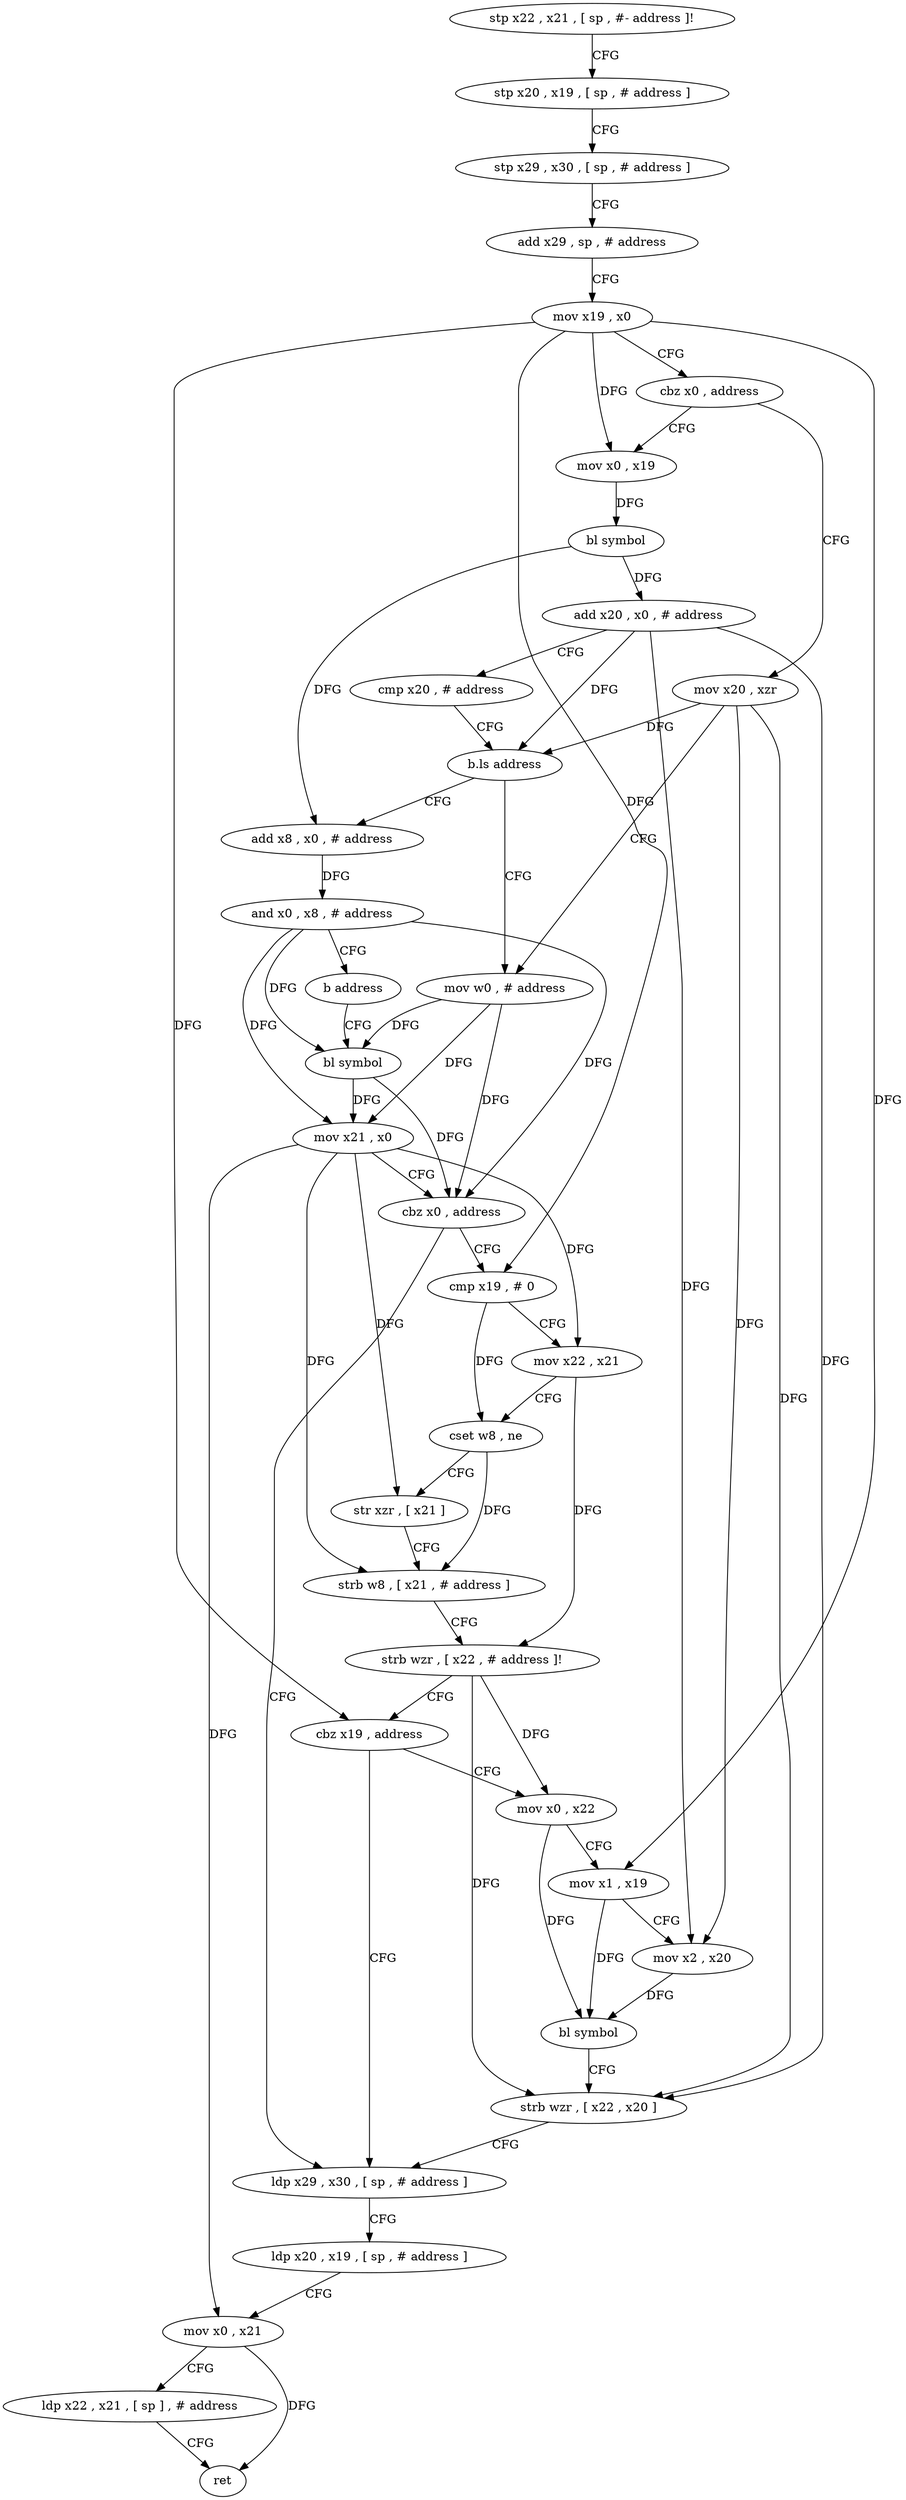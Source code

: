 digraph "func" {
"4280472" [label = "stp x22 , x21 , [ sp , #- address ]!" ]
"4280476" [label = "stp x20 , x19 , [ sp , # address ]" ]
"4280480" [label = "stp x29 , x30 , [ sp , # address ]" ]
"4280484" [label = "add x29 , sp , # address" ]
"4280488" [label = "mov x19 , x0" ]
"4280492" [label = "cbz x0 , address" ]
"4280528" [label = "mov x20 , xzr" ]
"4280496" [label = "mov x0 , x19" ]
"4280532" [label = "mov w0 , # address" ]
"4280500" [label = "bl symbol" ]
"4280504" [label = "add x20 , x0 , # address" ]
"4280508" [label = "cmp x20 , # address" ]
"4280512" [label = "b.ls address" ]
"4280516" [label = "add x8 , x0 , # address" ]
"4280596" [label = "ldp x29 , x30 , [ sp , # address ]" ]
"4280600" [label = "ldp x20 , x19 , [ sp , # address ]" ]
"4280604" [label = "mov x0 , x21" ]
"4280608" [label = "ldp x22 , x21 , [ sp ] , # address" ]
"4280612" [label = "ret" ]
"4280548" [label = "cmp x19 , # 0" ]
"4280552" [label = "mov x22 , x21" ]
"4280556" [label = "cset w8 , ne" ]
"4280560" [label = "str xzr , [ x21 ]" ]
"4280564" [label = "strb w8 , [ x21 , # address ]" ]
"4280568" [label = "strb wzr , [ x22 , # address ]!" ]
"4280572" [label = "cbz x19 , address" ]
"4280576" [label = "mov x0 , x22" ]
"4280536" [label = "bl symbol" ]
"4280520" [label = "and x0 , x8 , # address" ]
"4280524" [label = "b address" ]
"4280580" [label = "mov x1 , x19" ]
"4280584" [label = "mov x2 , x20" ]
"4280588" [label = "bl symbol" ]
"4280592" [label = "strb wzr , [ x22 , x20 ]" ]
"4280540" [label = "mov x21 , x0" ]
"4280544" [label = "cbz x0 , address" ]
"4280472" -> "4280476" [ label = "CFG" ]
"4280476" -> "4280480" [ label = "CFG" ]
"4280480" -> "4280484" [ label = "CFG" ]
"4280484" -> "4280488" [ label = "CFG" ]
"4280488" -> "4280492" [ label = "CFG" ]
"4280488" -> "4280496" [ label = "DFG" ]
"4280488" -> "4280548" [ label = "DFG" ]
"4280488" -> "4280572" [ label = "DFG" ]
"4280488" -> "4280580" [ label = "DFG" ]
"4280492" -> "4280528" [ label = "CFG" ]
"4280492" -> "4280496" [ label = "CFG" ]
"4280528" -> "4280532" [ label = "CFG" ]
"4280528" -> "4280512" [ label = "DFG" ]
"4280528" -> "4280584" [ label = "DFG" ]
"4280528" -> "4280592" [ label = "DFG" ]
"4280496" -> "4280500" [ label = "DFG" ]
"4280532" -> "4280536" [ label = "DFG" ]
"4280532" -> "4280540" [ label = "DFG" ]
"4280532" -> "4280544" [ label = "DFG" ]
"4280500" -> "4280504" [ label = "DFG" ]
"4280500" -> "4280516" [ label = "DFG" ]
"4280504" -> "4280508" [ label = "CFG" ]
"4280504" -> "4280512" [ label = "DFG" ]
"4280504" -> "4280584" [ label = "DFG" ]
"4280504" -> "4280592" [ label = "DFG" ]
"4280508" -> "4280512" [ label = "CFG" ]
"4280512" -> "4280532" [ label = "CFG" ]
"4280512" -> "4280516" [ label = "CFG" ]
"4280516" -> "4280520" [ label = "DFG" ]
"4280596" -> "4280600" [ label = "CFG" ]
"4280600" -> "4280604" [ label = "CFG" ]
"4280604" -> "4280608" [ label = "CFG" ]
"4280604" -> "4280612" [ label = "DFG" ]
"4280608" -> "4280612" [ label = "CFG" ]
"4280548" -> "4280552" [ label = "CFG" ]
"4280548" -> "4280556" [ label = "DFG" ]
"4280552" -> "4280556" [ label = "CFG" ]
"4280552" -> "4280568" [ label = "DFG" ]
"4280556" -> "4280560" [ label = "CFG" ]
"4280556" -> "4280564" [ label = "DFG" ]
"4280560" -> "4280564" [ label = "CFG" ]
"4280564" -> "4280568" [ label = "CFG" ]
"4280568" -> "4280572" [ label = "CFG" ]
"4280568" -> "4280576" [ label = "DFG" ]
"4280568" -> "4280592" [ label = "DFG" ]
"4280572" -> "4280596" [ label = "CFG" ]
"4280572" -> "4280576" [ label = "CFG" ]
"4280576" -> "4280580" [ label = "CFG" ]
"4280576" -> "4280588" [ label = "DFG" ]
"4280536" -> "4280540" [ label = "DFG" ]
"4280536" -> "4280544" [ label = "DFG" ]
"4280520" -> "4280524" [ label = "CFG" ]
"4280520" -> "4280536" [ label = "DFG" ]
"4280520" -> "4280540" [ label = "DFG" ]
"4280520" -> "4280544" [ label = "DFG" ]
"4280524" -> "4280536" [ label = "CFG" ]
"4280580" -> "4280584" [ label = "CFG" ]
"4280580" -> "4280588" [ label = "DFG" ]
"4280584" -> "4280588" [ label = "DFG" ]
"4280588" -> "4280592" [ label = "CFG" ]
"4280592" -> "4280596" [ label = "CFG" ]
"4280540" -> "4280544" [ label = "CFG" ]
"4280540" -> "4280604" [ label = "DFG" ]
"4280540" -> "4280552" [ label = "DFG" ]
"4280540" -> "4280560" [ label = "DFG" ]
"4280540" -> "4280564" [ label = "DFG" ]
"4280544" -> "4280596" [ label = "CFG" ]
"4280544" -> "4280548" [ label = "CFG" ]
}
